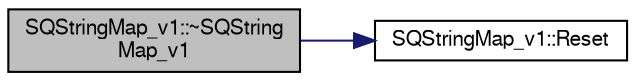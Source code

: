 digraph "SQStringMap_v1::~SQStringMap_v1"
{
  bgcolor="transparent";
  edge [fontname="FreeSans",fontsize="10",labelfontname="FreeSans",labelfontsize="10"];
  node [fontname="FreeSans",fontsize="10",shape=record];
  rankdir="LR";
  Node1 [label="SQStringMap_v1::~SQString\lMap_v1",height=0.2,width=0.4,color="black", fillcolor="grey75", style="filled" fontcolor="black"];
  Node1 -> Node2 [color="midnightblue",fontsize="10",style="solid",fontname="FreeSans"];
  Node2 [label="SQStringMap_v1::Reset",height=0.2,width=0.4,color="black",URL="$d7/d3d/classSQStringMap__v1.html#ae22130e5233d3d9696b8ab5038e7da94",tooltip="Clear Event. "];
}
